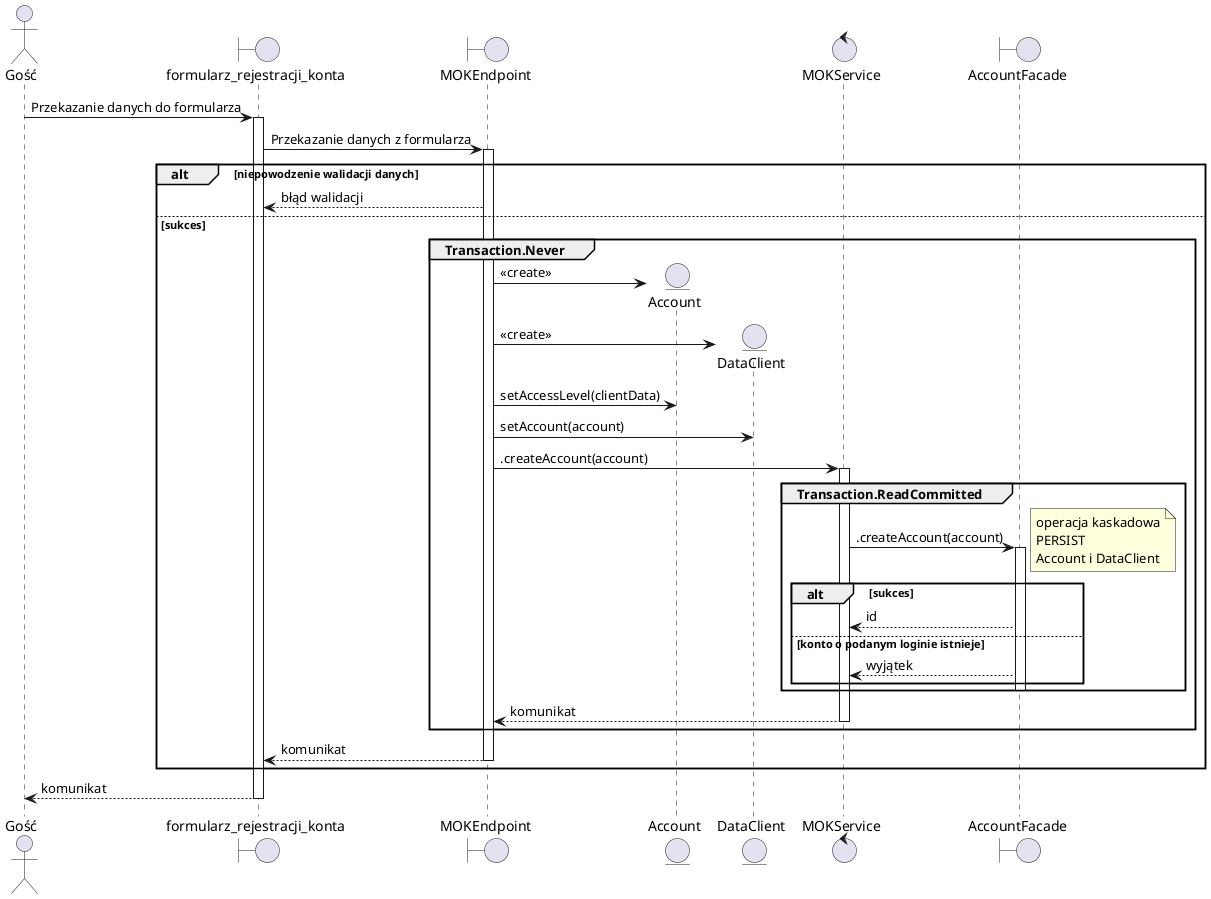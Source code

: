 @startuml MOK.1

actor Gość as guest
boundary formularz_rejestracji_konta as gui
boundary MOKEndpoint as endpoint
entity Account as account
entity DataClient as clientData
control MOKService as service
boundary AccountFacade as accFacade

guest -> gui ++ : Przekazanie danych do formularza
gui -> endpoint ++ : Przekazanie danych z formularza

alt niepowodzenie walidacji danych
    endpoint --> gui : błąd walidacji
else sukces
    group Transaction.Never

        endpoint -> account **: <<create>>
        endpoint -> clientData **: <<create>>
        endpoint -> account : setAccessLevel(clientData)
        endpoint -> clientData: setAccount(account)
        endpoint -> service ++ : .createAccount(account)

        group Transaction.ReadCommitted
            service -> accFacade ++: .createAccount(account)
            note right
                operacja kaskadowa
                PERSIST
                Account i DataClient
            end note

            alt sukces
                accFacade --> service : id
            else konto o podanym loginie istnieje
                accFacade --> service : wyjątek
            end

            deactivate accFacade
            
        end

        return komunikat

    end
    
    return komunikat
end

return komunikat


@enduml

1. Użytkownik wprowadza dane do formularza
2. Formularz przekazuje dane do systemu
3. System sprawdza poprawność danych
3a. Jeśli dane są niepoprawne, zwracany jest błąd
4. System wprowadza dane do bazy danych, tworząc konto użytkownika
4a. Jeśli konto o podanym loginie istnieje, zwracany jest błąd
6. Użytkownik otrzymuje komunikat o sukcesie
